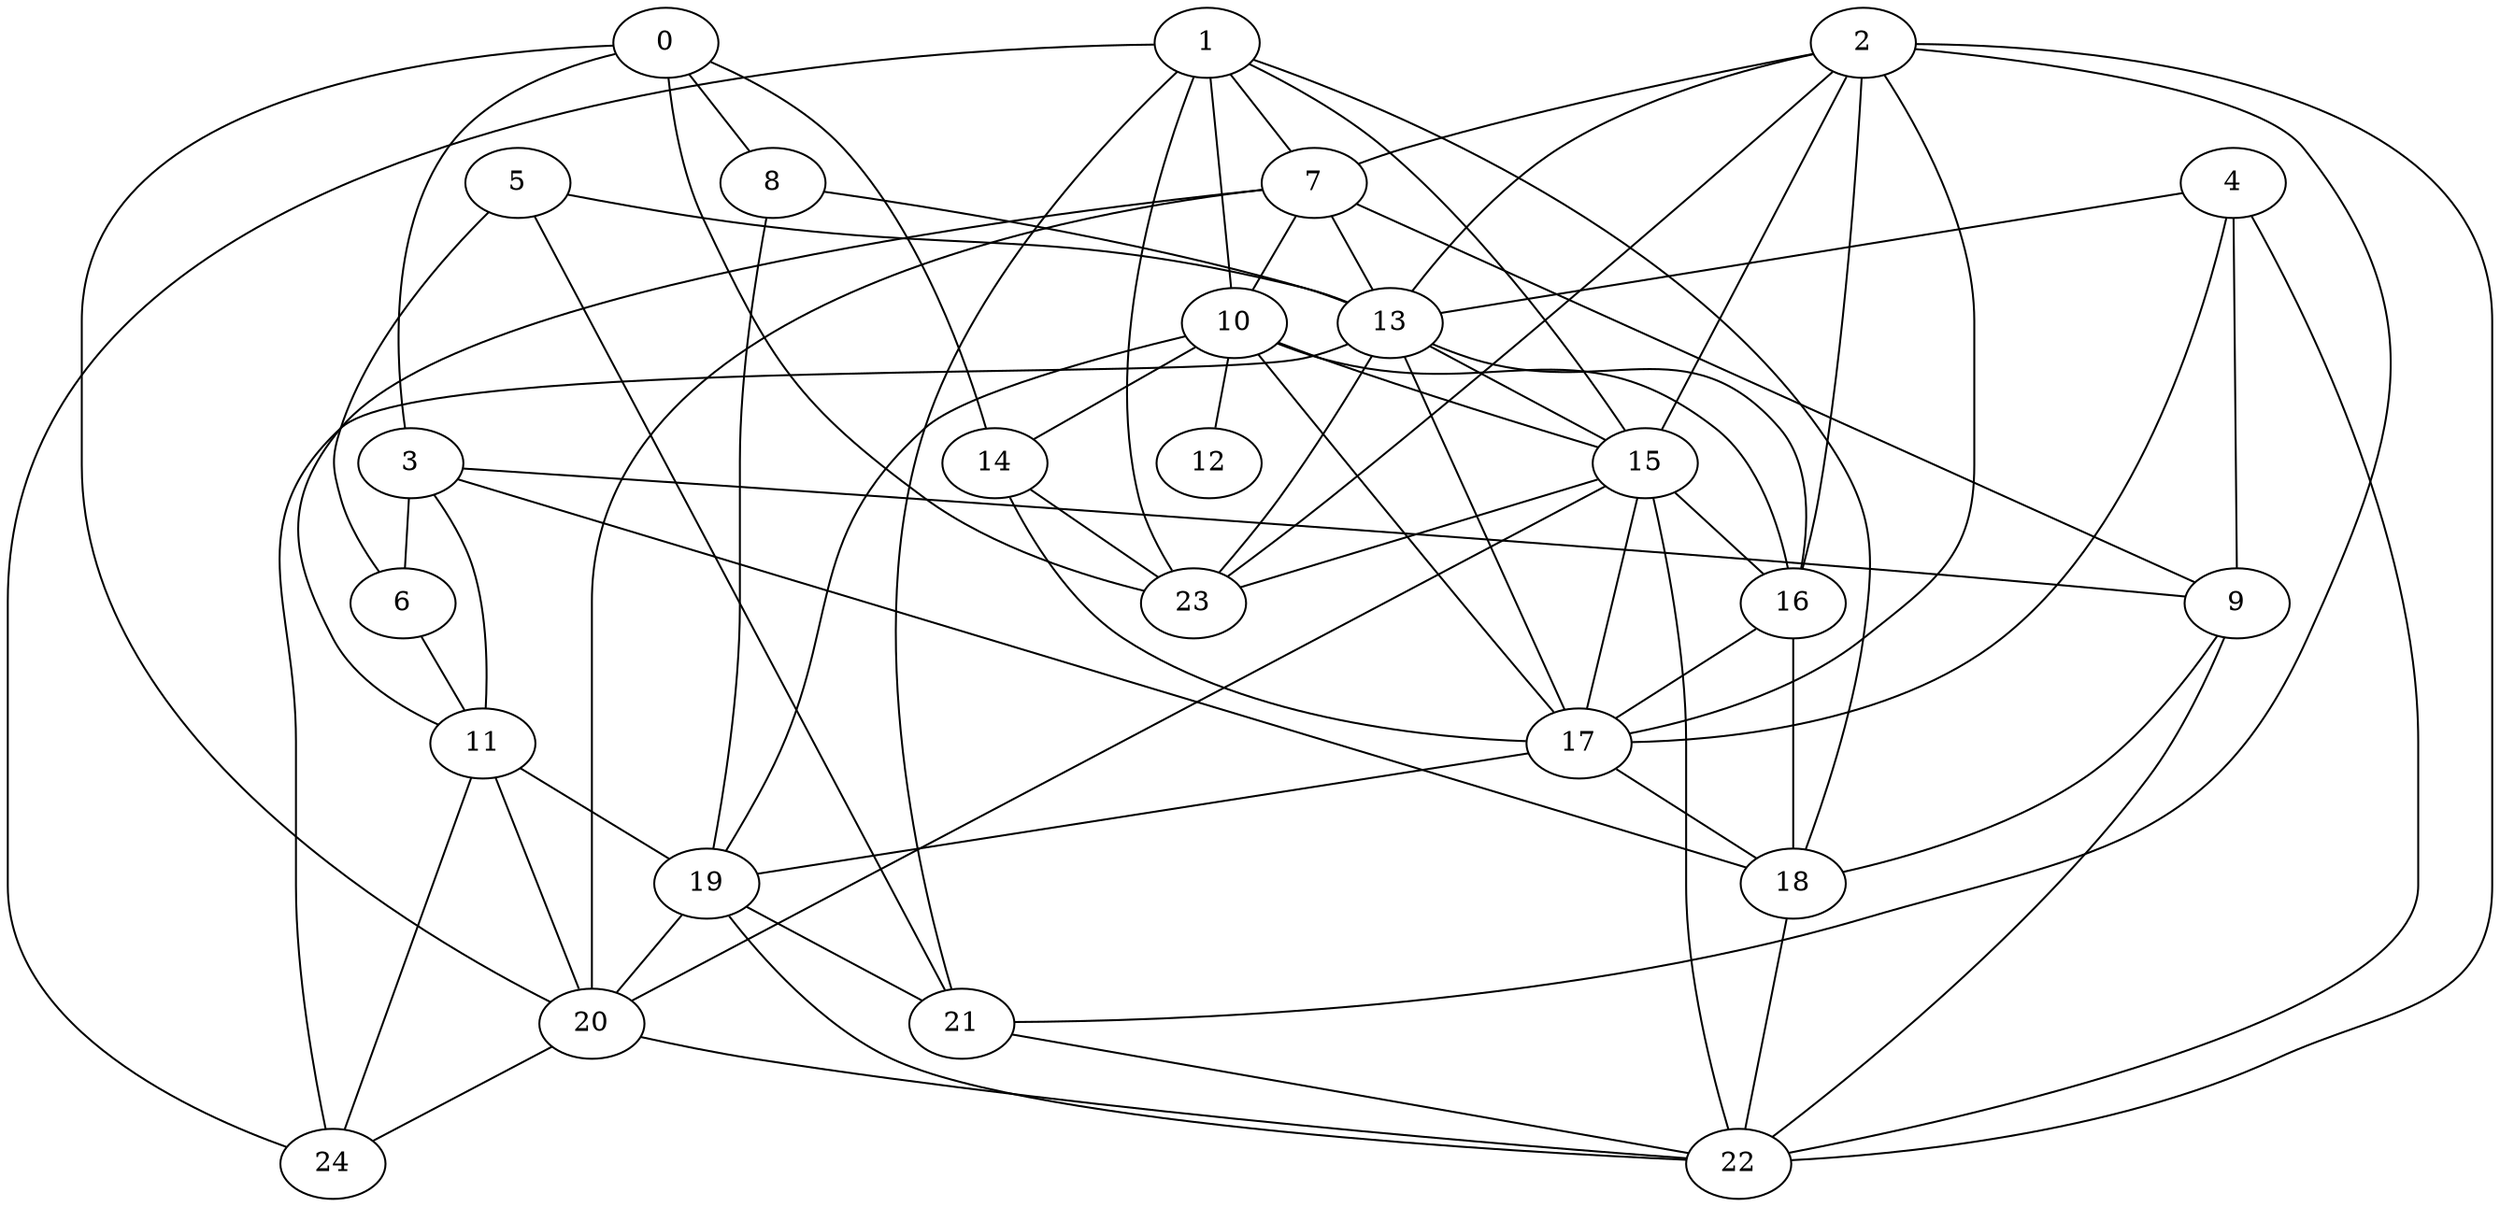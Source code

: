 strict graph "gnp_random_graph(25,0.25)" {
0;
1;
2;
3;
4;
5;
6;
7;
8;
9;
10;
11;
12;
13;
14;
15;
16;
17;
18;
19;
20;
21;
22;
23;
24;
0 -- 8  [is_available=True, prob="0.809772728629"];
0 -- 3  [is_available=True, prob="0.7185483264"];
0 -- 20  [is_available=True, prob="0.729576242646"];
0 -- 14  [is_available=True, prob="1.0"];
0 -- 23  [is_available=True, prob="0.794422289336"];
1 -- 7  [is_available=True, prob="0.891641692949"];
1 -- 10  [is_available=True, prob="0.289775117711"];
1 -- 15  [is_available=True, prob="0.0457655301686"];
1 -- 18  [is_available=True, prob="0.0580248553371"];
1 -- 21  [is_available=True, prob="0.936286544"];
1 -- 23  [is_available=True, prob="0.836635856282"];
1 -- 24  [is_available=True, prob="0.177459520079"];
2 -- 7  [is_available=True, prob="0.49398470874"];
2 -- 13  [is_available=True, prob="0.522068018138"];
2 -- 15  [is_available=True, prob="1.0"];
2 -- 16  [is_available=True, prob="0.29869283213"];
2 -- 17  [is_available=True, prob="0.0986233774742"];
2 -- 21  [is_available=True, prob="0.769538435134"];
2 -- 22  [is_available=True, prob="0.32549675188"];
2 -- 23  [is_available=True, prob="1.0"];
3 -- 9  [is_available=True, prob="0.494155218499"];
3 -- 18  [is_available=True, prob="0.913680423279"];
3 -- 11  [is_available=True, prob="0.112167283549"];
3 -- 6  [is_available=True, prob="1.0"];
4 -- 9  [is_available=True, prob="0.831359333505"];
4 -- 13  [is_available=True, prob="0.571288950034"];
4 -- 22  [is_available=True, prob="0.81333093025"];
4 -- 17  [is_available=True, prob="1.0"];
5 -- 13  [is_available=True, prob="0.591025289332"];
5 -- 6  [is_available=True, prob="0.176373097198"];
5 -- 21  [is_available=True, prob="0.633171733931"];
6 -- 11  [is_available=True, prob="1.0"];
7 -- 9  [is_available=True, prob="0.996894694484"];
7 -- 10  [is_available=True, prob="1.0"];
7 -- 11  [is_available=True, prob="0.516520716351"];
7 -- 13  [is_available=True, prob="0.938606437137"];
7 -- 20  [is_available=True, prob="0.376751065067"];
8 -- 19  [is_available=True, prob="1.0"];
8 -- 13  [is_available=True, prob="0.795422176949"];
9 -- 18  [is_available=True, prob="0.76451815066"];
9 -- 22  [is_available=True, prob="0.0896450010654"];
10 -- 12  [is_available=True, prob="0.845501908576"];
10 -- 14  [is_available=True, prob="0.369219993094"];
10 -- 15  [is_available=True, prob="0.379970095729"];
10 -- 16  [is_available=True, prob="0.0813595119103"];
10 -- 17  [is_available=True, prob="0.619371070746"];
10 -- 19  [is_available=True, prob="1.0"];
11 -- 19  [is_available=True, prob="0.670513208195"];
11 -- 20  [is_available=True, prob="1.0"];
11 -- 24  [is_available=True, prob="0.974615961951"];
13 -- 15  [is_available=True, prob="0.401691832826"];
13 -- 16  [is_available=True, prob="1.0"];
13 -- 17  [is_available=True, prob="0.995830224103"];
13 -- 23  [is_available=True, prob="0.533935715057"];
13 -- 24  [is_available=True, prob="1.0"];
14 -- 17  [is_available=True, prob="0.0959150235179"];
14 -- 23  [is_available=True, prob="0.169826960092"];
15 -- 16  [is_available=True, prob="0.32434808504"];
15 -- 17  [is_available=True, prob="1.0"];
15 -- 20  [is_available=True, prob="0.638612700813"];
15 -- 22  [is_available=True, prob="0.929708528659"];
15 -- 23  [is_available=True, prob="0.429875649533"];
16 -- 17  [is_available=True, prob="1.0"];
16 -- 18  [is_available=True, prob="0.887112575577"];
17 -- 18  [is_available=True, prob="0.144107131116"];
17 -- 19  [is_available=True, prob="0.986908318799"];
18 -- 22  [is_available=True, prob="0.629519372991"];
19 -- 20  [is_available=True, prob="0.111208008426"];
19 -- 21  [is_available=True, prob="0.174947435131"];
19 -- 22  [is_available=True, prob="0.674740047419"];
20 -- 22  [is_available=True, prob="0.763739087956"];
20 -- 24  [is_available=True, prob="0.582801653072"];
21 -- 22  [is_available=True, prob="0.0868639383914"];
}
